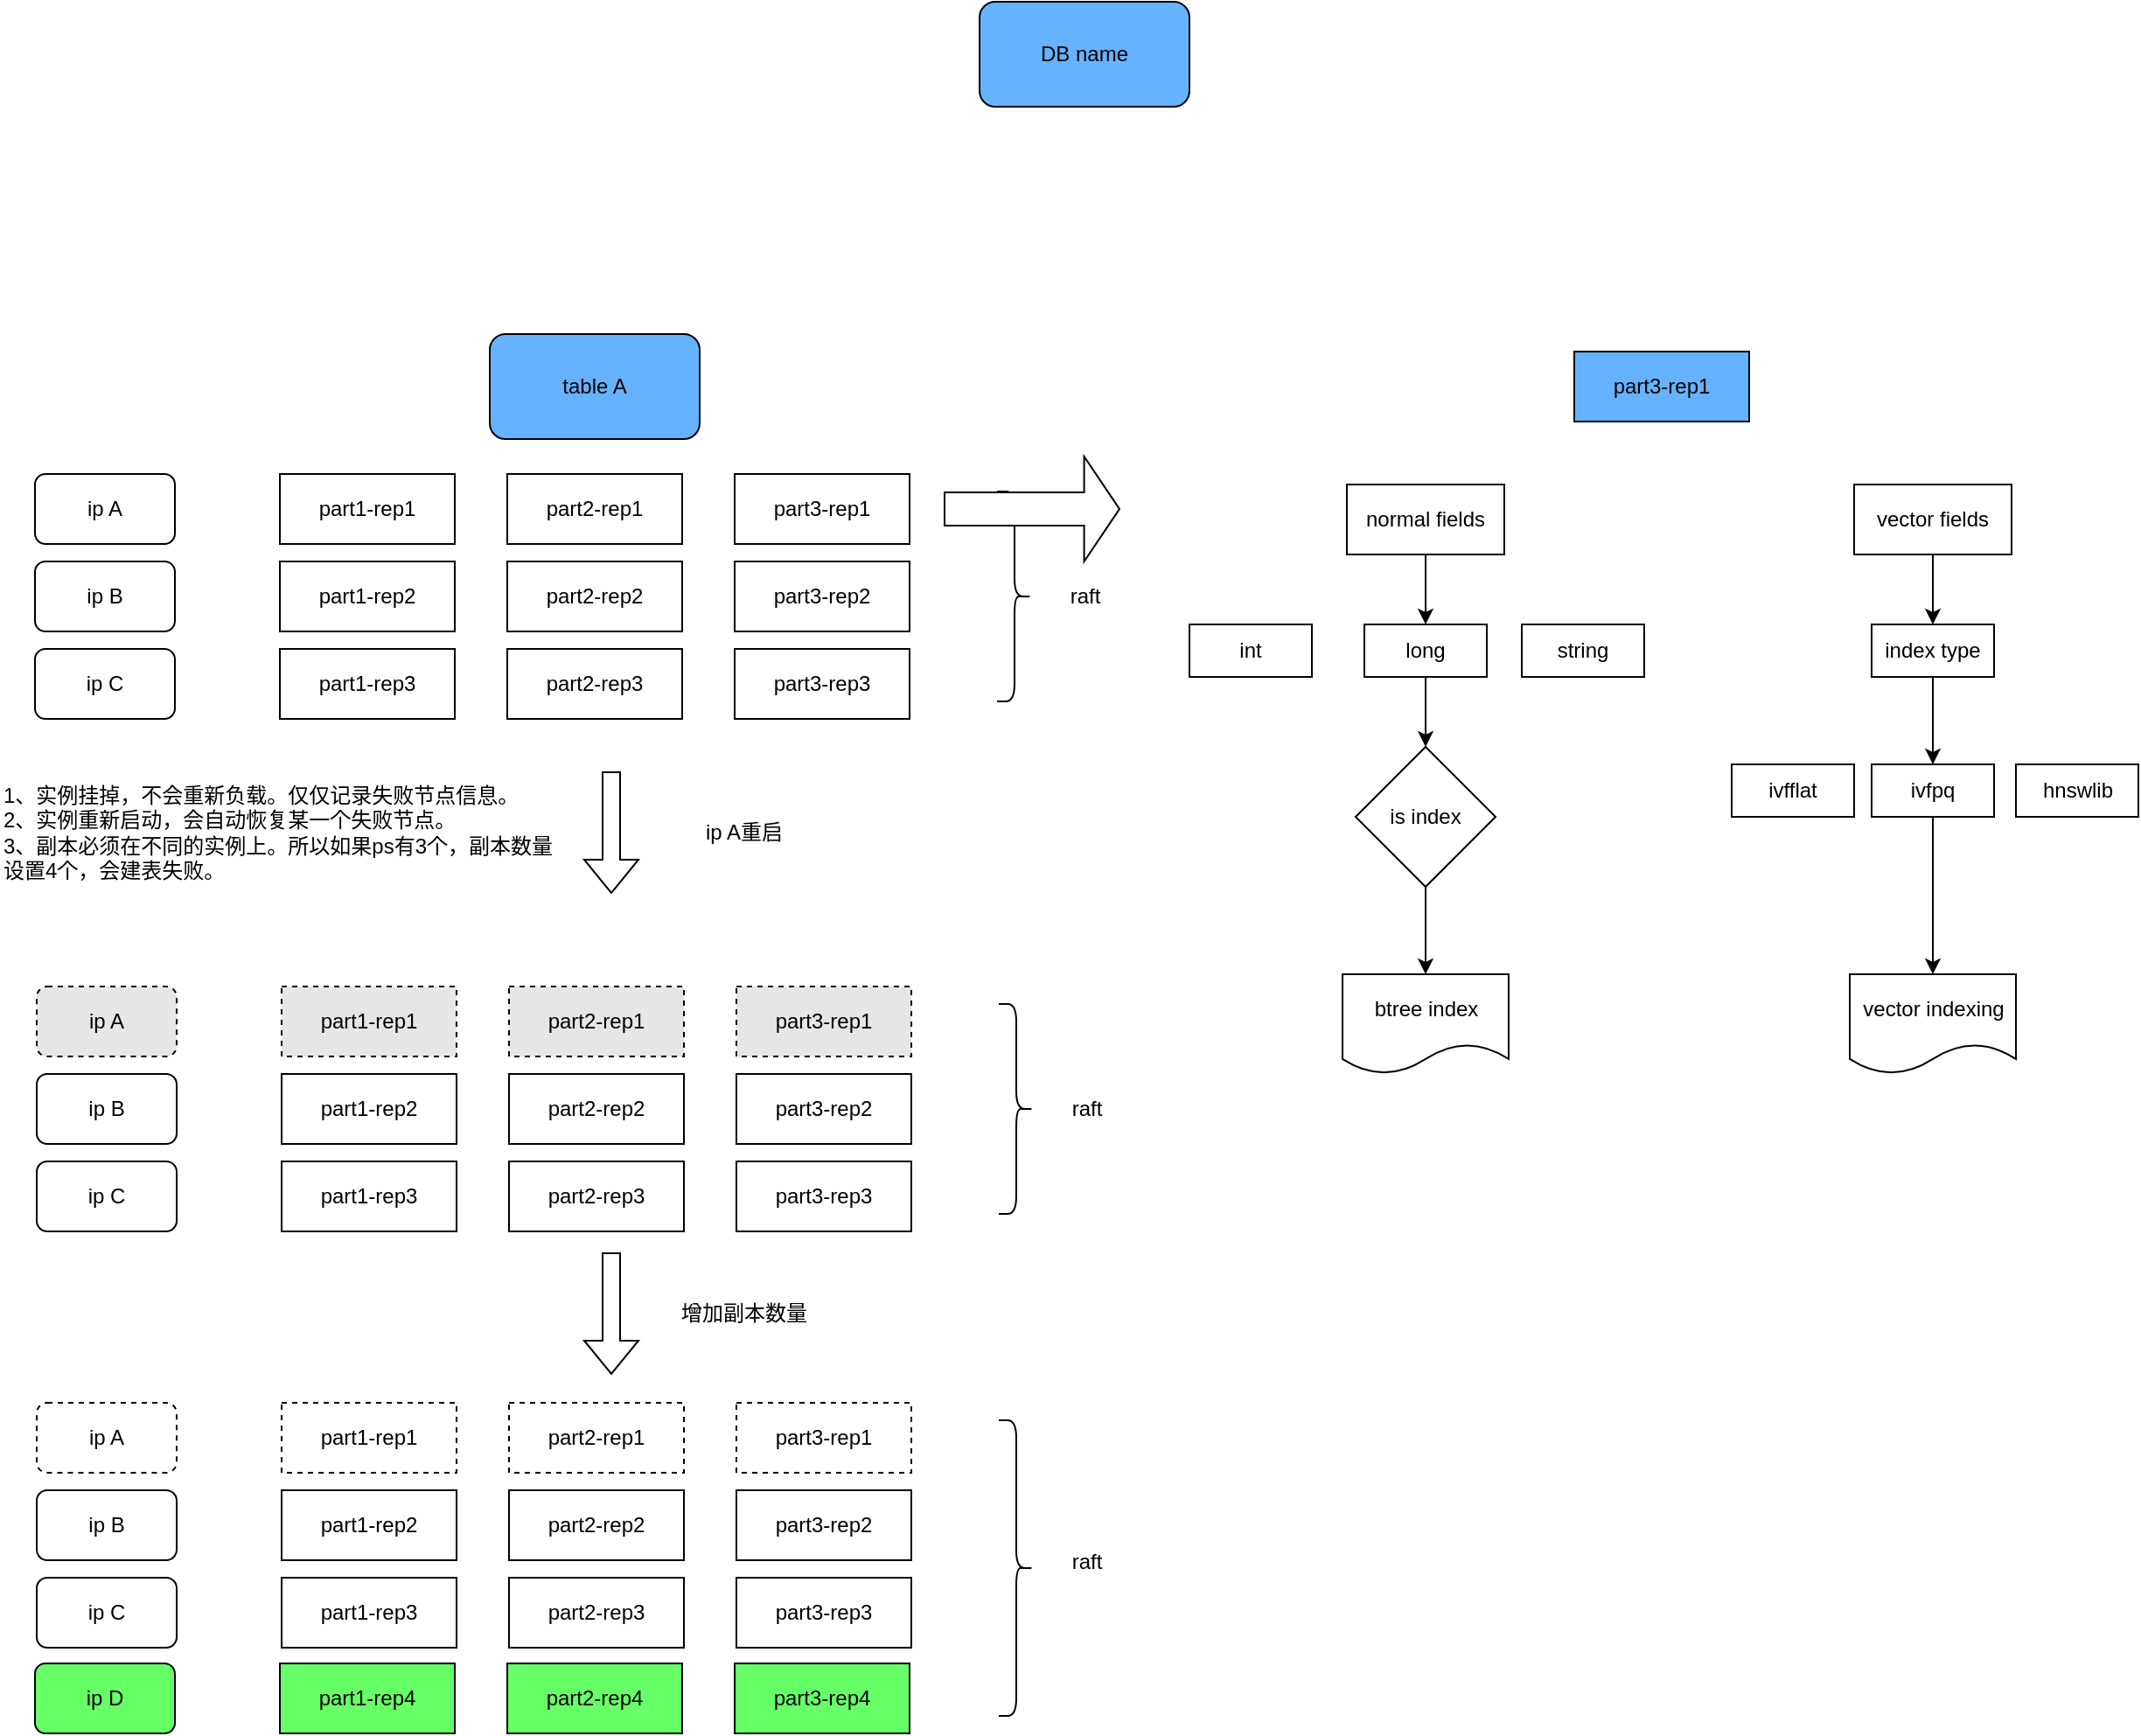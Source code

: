 <mxfile version="21.3.2" type="github">
  <diagram id="OmJOjnzRRDfr44sqibyR" name="第 1 页">
    <mxGraphModel dx="1434" dy="939" grid="1" gridSize="10" guides="1" tooltips="1" connect="1" arrows="1" fold="1" page="1" pageScale="1" pageWidth="3300" pageHeight="4681" math="0" shadow="0">
      <root>
        <mxCell id="0" />
        <mxCell id="1" parent="0" />
        <mxCell id="B3txuUKtqFChG4fmERYr-1" value="table A" style="rounded=1;whiteSpace=wrap;html=1;fillColor=#66B2FF;" parent="1" vertex="1">
          <mxGeometry x="340" y="230" width="120" height="60" as="geometry" />
        </mxCell>
        <mxCell id="B3txuUKtqFChG4fmERYr-2" value="part1-rep1" style="rounded=0;whiteSpace=wrap;html=1;" parent="1" vertex="1">
          <mxGeometry x="220" y="310" width="100" height="40" as="geometry" />
        </mxCell>
        <mxCell id="B3txuUKtqFChG4fmERYr-5" value="part1-rep2" style="rounded=0;whiteSpace=wrap;html=1;" parent="1" vertex="1">
          <mxGeometry x="220" y="360" width="100" height="40" as="geometry" />
        </mxCell>
        <mxCell id="B3txuUKtqFChG4fmERYr-6" value="part1-rep3" style="rounded=0;whiteSpace=wrap;html=1;" parent="1" vertex="1">
          <mxGeometry x="220" y="410" width="100" height="40" as="geometry" />
        </mxCell>
        <mxCell id="B3txuUKtqFChG4fmERYr-11" value="part2-rep1" style="rounded=0;whiteSpace=wrap;html=1;" parent="1" vertex="1">
          <mxGeometry x="350" y="310" width="100" height="40" as="geometry" />
        </mxCell>
        <mxCell id="B3txuUKtqFChG4fmERYr-12" value="part2-rep2" style="rounded=0;whiteSpace=wrap;html=1;" parent="1" vertex="1">
          <mxGeometry x="350" y="360" width="100" height="40" as="geometry" />
        </mxCell>
        <mxCell id="B3txuUKtqFChG4fmERYr-13" value="part2-rep3" style="rounded=0;whiteSpace=wrap;html=1;" parent="1" vertex="1">
          <mxGeometry x="350" y="410" width="100" height="40" as="geometry" />
        </mxCell>
        <mxCell id="B3txuUKtqFChG4fmERYr-14" value="part3-rep1" style="rounded=0;whiteSpace=wrap;html=1;" parent="1" vertex="1">
          <mxGeometry x="480" y="310" width="100" height="40" as="geometry" />
        </mxCell>
        <mxCell id="B3txuUKtqFChG4fmERYr-15" value="part3-rep2" style="rounded=0;whiteSpace=wrap;html=1;" parent="1" vertex="1">
          <mxGeometry x="480" y="360" width="100" height="40" as="geometry" />
        </mxCell>
        <mxCell id="B3txuUKtqFChG4fmERYr-16" value="part3-rep3" style="rounded=0;whiteSpace=wrap;html=1;" parent="1" vertex="1">
          <mxGeometry x="480" y="410" width="100" height="40" as="geometry" />
        </mxCell>
        <mxCell id="B3txuUKtqFChG4fmERYr-17" value="" style="shape=curlyBracket;whiteSpace=wrap;html=1;rounded=1;flipH=1;" parent="1" vertex="1">
          <mxGeometry x="630" y="320" width="20" height="120" as="geometry" />
        </mxCell>
        <mxCell id="B3txuUKtqFChG4fmERYr-19" value="raft" style="text;html=1;resizable=0;autosize=1;align=center;verticalAlign=middle;points=[];fillColor=none;strokeColor=none;rounded=0;" parent="1" vertex="1">
          <mxGeometry x="660" y="365" width="40" height="30" as="geometry" />
        </mxCell>
        <mxCell id="B3txuUKtqFChG4fmERYr-24" value="ip A" style="rounded=1;whiteSpace=wrap;html=1;" parent="1" vertex="1">
          <mxGeometry x="80" y="310" width="80" height="40" as="geometry" />
        </mxCell>
        <mxCell id="B3txuUKtqFChG4fmERYr-25" value="ip B" style="rounded=1;whiteSpace=wrap;html=1;" parent="1" vertex="1">
          <mxGeometry x="80" y="360" width="80" height="40" as="geometry" />
        </mxCell>
        <mxCell id="B3txuUKtqFChG4fmERYr-26" value="ip C" style="rounded=1;whiteSpace=wrap;html=1;" parent="1" vertex="1">
          <mxGeometry x="80" y="410" width="80" height="40" as="geometry" />
        </mxCell>
        <mxCell id="B3txuUKtqFChG4fmERYr-28" value="part1-rep1" style="rounded=0;whiteSpace=wrap;html=1;dashed=1;fillColor=#E6E6E6;" parent="1" vertex="1">
          <mxGeometry x="221" y="603" width="100" height="40" as="geometry" />
        </mxCell>
        <mxCell id="B3txuUKtqFChG4fmERYr-29" value="part1-rep2" style="rounded=0;whiteSpace=wrap;html=1;" parent="1" vertex="1">
          <mxGeometry x="221" y="653" width="100" height="40" as="geometry" />
        </mxCell>
        <mxCell id="B3txuUKtqFChG4fmERYr-30" value="part1-rep3" style="rounded=0;whiteSpace=wrap;html=1;" parent="1" vertex="1">
          <mxGeometry x="221" y="703" width="100" height="40" as="geometry" />
        </mxCell>
        <mxCell id="B3txuUKtqFChG4fmERYr-31" value="part2-rep1" style="rounded=0;whiteSpace=wrap;html=1;dashed=1;fillColor=#E6E6E6;" parent="1" vertex="1">
          <mxGeometry x="351" y="603" width="100" height="40" as="geometry" />
        </mxCell>
        <mxCell id="B3txuUKtqFChG4fmERYr-32" value="part2-rep2" style="rounded=0;whiteSpace=wrap;html=1;" parent="1" vertex="1">
          <mxGeometry x="351" y="653" width="100" height="40" as="geometry" />
        </mxCell>
        <mxCell id="B3txuUKtqFChG4fmERYr-33" value="part2-rep3" style="rounded=0;whiteSpace=wrap;html=1;" parent="1" vertex="1">
          <mxGeometry x="351" y="703" width="100" height="40" as="geometry" />
        </mxCell>
        <mxCell id="B3txuUKtqFChG4fmERYr-34" value="part3-rep1" style="rounded=0;whiteSpace=wrap;html=1;dashed=1;fillColor=#E6E6E6;" parent="1" vertex="1">
          <mxGeometry x="481" y="603" width="100" height="40" as="geometry" />
        </mxCell>
        <mxCell id="B3txuUKtqFChG4fmERYr-35" value="part3-rep2" style="rounded=0;whiteSpace=wrap;html=1;" parent="1" vertex="1">
          <mxGeometry x="481" y="653" width="100" height="40" as="geometry" />
        </mxCell>
        <mxCell id="B3txuUKtqFChG4fmERYr-36" value="part3-rep3" style="rounded=0;whiteSpace=wrap;html=1;" parent="1" vertex="1">
          <mxGeometry x="481" y="703" width="100" height="40" as="geometry" />
        </mxCell>
        <mxCell id="B3txuUKtqFChG4fmERYr-37" value="" style="shape=curlyBracket;whiteSpace=wrap;html=1;rounded=1;flipH=1;" parent="1" vertex="1">
          <mxGeometry x="631" y="613" width="20" height="120" as="geometry" />
        </mxCell>
        <mxCell id="B3txuUKtqFChG4fmERYr-38" value="raft" style="text;html=1;resizable=0;autosize=1;align=center;verticalAlign=middle;points=[];fillColor=none;strokeColor=none;rounded=0;" parent="1" vertex="1">
          <mxGeometry x="661" y="658" width="40" height="30" as="geometry" />
        </mxCell>
        <mxCell id="B3txuUKtqFChG4fmERYr-39" value="ip A" style="rounded=1;whiteSpace=wrap;html=1;dashed=1;fillColor=#E6E6E6;" parent="1" vertex="1">
          <mxGeometry x="81" y="603" width="80" height="40" as="geometry" />
        </mxCell>
        <mxCell id="B3txuUKtqFChG4fmERYr-40" value="ip B" style="rounded=1;whiteSpace=wrap;html=1;" parent="1" vertex="1">
          <mxGeometry x="81" y="653" width="80" height="40" as="geometry" />
        </mxCell>
        <mxCell id="B3txuUKtqFChG4fmERYr-41" value="ip C" style="rounded=1;whiteSpace=wrap;html=1;" parent="1" vertex="1">
          <mxGeometry x="81" y="703" width="80" height="40" as="geometry" />
        </mxCell>
        <mxCell id="B3txuUKtqFChG4fmERYr-42" value="" style="shape=flexArrow;endArrow=classic;html=1;rounded=0;" parent="1" edge="1">
          <mxGeometry width="50" height="50" relative="1" as="geometry">
            <mxPoint x="409.5" y="480" as="sourcePoint" />
            <mxPoint x="409.5" y="550" as="targetPoint" />
          </mxGeometry>
        </mxCell>
        <mxCell id="B3txuUKtqFChG4fmERYr-43" value="ip A重启" style="text;html=1;resizable=0;autosize=1;align=center;verticalAlign=middle;points=[];fillColor=none;strokeColor=none;rounded=0;dashed=1;" parent="1" vertex="1">
          <mxGeometry x="450" y="500" width="70" height="30" as="geometry" />
        </mxCell>
        <mxCell id="k96Ba4YCCgsRf-8F7wIf-1" value="DB name" style="rounded=1;whiteSpace=wrap;html=1;fillColor=#66B2FF;" parent="1" vertex="1">
          <mxGeometry x="620" y="40" width="120" height="60" as="geometry" />
        </mxCell>
        <mxCell id="k96Ba4YCCgsRf-8F7wIf-3" value="1、实例挂掉，不会重新负载。仅仅记录失败节点信息。&lt;br&gt;&lt;div style=&quot;&quot;&gt;&lt;span style=&quot;background-color: initial;&quot;&gt;2、实例重新启动，会自动恢复某一个失败节点。&lt;/span&gt;&lt;/div&gt;&lt;div style=&quot;&quot;&gt;&lt;span style=&quot;background-color: initial;&quot;&gt;3、副本必须在不同的实例上。所以如果ps有3个，&lt;/span&gt;&lt;span style=&quot;background-color: initial;&quot;&gt;副本数量&lt;/span&gt;&lt;/div&gt;&lt;div style=&quot;&quot;&gt;&lt;span style=&quot;background-color: initial;&quot;&gt;设置4个，会建表失败。&lt;/span&gt;&lt;/div&gt;" style="text;html=1;resizable=0;autosize=1;align=left;verticalAlign=middle;points=[];fillColor=none;strokeColor=none;rounded=0;dashed=1;" parent="1" vertex="1">
          <mxGeometry x="60" y="480" width="340" height="70" as="geometry" />
        </mxCell>
        <mxCell id="k96Ba4YCCgsRf-8F7wIf-4" value="part1-rep1" style="rounded=0;whiteSpace=wrap;html=1;dashed=1;" parent="1" vertex="1">
          <mxGeometry x="221" y="841" width="100" height="40" as="geometry" />
        </mxCell>
        <mxCell id="k96Ba4YCCgsRf-8F7wIf-5" value="part1-rep2" style="rounded=0;whiteSpace=wrap;html=1;" parent="1" vertex="1">
          <mxGeometry x="221" y="891" width="100" height="40" as="geometry" />
        </mxCell>
        <mxCell id="k96Ba4YCCgsRf-8F7wIf-6" value="part1-rep3" style="rounded=0;whiteSpace=wrap;html=1;" parent="1" vertex="1">
          <mxGeometry x="221" y="941" width="100" height="40" as="geometry" />
        </mxCell>
        <mxCell id="k96Ba4YCCgsRf-8F7wIf-7" value="part2-rep1" style="rounded=0;whiteSpace=wrap;html=1;dashed=1;" parent="1" vertex="1">
          <mxGeometry x="351" y="841" width="100" height="40" as="geometry" />
        </mxCell>
        <mxCell id="k96Ba4YCCgsRf-8F7wIf-8" value="part2-rep2" style="rounded=0;whiteSpace=wrap;html=1;" parent="1" vertex="1">
          <mxGeometry x="351" y="891" width="100" height="40" as="geometry" />
        </mxCell>
        <mxCell id="k96Ba4YCCgsRf-8F7wIf-9" value="part2-rep3" style="rounded=0;whiteSpace=wrap;html=1;" parent="1" vertex="1">
          <mxGeometry x="351" y="941" width="100" height="40" as="geometry" />
        </mxCell>
        <mxCell id="k96Ba4YCCgsRf-8F7wIf-10" value="part3-rep1" style="rounded=0;whiteSpace=wrap;html=1;dashed=1;" parent="1" vertex="1">
          <mxGeometry x="481" y="841" width="100" height="40" as="geometry" />
        </mxCell>
        <mxCell id="k96Ba4YCCgsRf-8F7wIf-11" value="part3-rep2" style="rounded=0;whiteSpace=wrap;html=1;" parent="1" vertex="1">
          <mxGeometry x="481" y="891" width="100" height="40" as="geometry" />
        </mxCell>
        <mxCell id="k96Ba4YCCgsRf-8F7wIf-12" value="part3-rep3" style="rounded=0;whiteSpace=wrap;html=1;" parent="1" vertex="1">
          <mxGeometry x="481" y="941" width="100" height="40" as="geometry" />
        </mxCell>
        <mxCell id="k96Ba4YCCgsRf-8F7wIf-13" value="" style="shape=curlyBracket;whiteSpace=wrap;html=1;rounded=1;flipH=1;" parent="1" vertex="1">
          <mxGeometry x="631" y="851" width="20" height="169" as="geometry" />
        </mxCell>
        <mxCell id="k96Ba4YCCgsRf-8F7wIf-14" value="raft" style="text;html=1;resizable=0;autosize=1;align=center;verticalAlign=middle;points=[];fillColor=none;strokeColor=none;rounded=0;" parent="1" vertex="1">
          <mxGeometry x="661" y="917" width="40" height="30" as="geometry" />
        </mxCell>
        <mxCell id="k96Ba4YCCgsRf-8F7wIf-15" value="ip A" style="rounded=1;whiteSpace=wrap;html=1;dashed=1;" parent="1" vertex="1">
          <mxGeometry x="81" y="841" width="80" height="40" as="geometry" />
        </mxCell>
        <mxCell id="k96Ba4YCCgsRf-8F7wIf-16" value="ip B" style="rounded=1;whiteSpace=wrap;html=1;" parent="1" vertex="1">
          <mxGeometry x="81" y="891" width="80" height="40" as="geometry" />
        </mxCell>
        <mxCell id="k96Ba4YCCgsRf-8F7wIf-17" value="ip C" style="rounded=1;whiteSpace=wrap;html=1;" parent="1" vertex="1">
          <mxGeometry x="81" y="941" width="80" height="40" as="geometry" />
        </mxCell>
        <mxCell id="k96Ba4YCCgsRf-8F7wIf-18" value="" style="shape=flexArrow;endArrow=classic;html=1;rounded=0;" parent="1" edge="1">
          <mxGeometry width="50" height="50" relative="1" as="geometry">
            <mxPoint x="409.5" y="755" as="sourcePoint" />
            <mxPoint x="409.5" y="825" as="targetPoint" />
          </mxGeometry>
        </mxCell>
        <mxCell id="k96Ba4YCCgsRf-8F7wIf-19" value="增加副本数量" style="text;html=1;resizable=0;autosize=1;align=center;verticalAlign=middle;points=[];fillColor=none;strokeColor=none;rounded=0;dashed=1;" parent="1" vertex="1">
          <mxGeometry x="435" y="775" width="100" height="30" as="geometry" />
        </mxCell>
        <mxCell id="k96Ba4YCCgsRf-8F7wIf-20" value="part1-rep4" style="rounded=0;whiteSpace=wrap;html=1;fillColor=#66FF66;" parent="1" vertex="1">
          <mxGeometry x="220" y="990" width="100" height="40" as="geometry" />
        </mxCell>
        <mxCell id="k96Ba4YCCgsRf-8F7wIf-21" value="part2-rep4" style="rounded=0;whiteSpace=wrap;html=1;fillColor=#66FF66;" parent="1" vertex="1">
          <mxGeometry x="350" y="990" width="100" height="40" as="geometry" />
        </mxCell>
        <mxCell id="k96Ba4YCCgsRf-8F7wIf-22" value="part3-rep4" style="rounded=0;whiteSpace=wrap;html=1;fillColor=#66FF66;" parent="1" vertex="1">
          <mxGeometry x="480" y="990" width="100" height="40" as="geometry" />
        </mxCell>
        <mxCell id="k96Ba4YCCgsRf-8F7wIf-23" value="ip D" style="rounded=1;whiteSpace=wrap;html=1;fillColor=#66FF66;" parent="1" vertex="1">
          <mxGeometry x="80" y="990" width="80" height="40" as="geometry" />
        </mxCell>
        <mxCell id="RFWgF421zI5ZB0YwdVac-1" style="edgeStyle=orthogonalEdgeStyle;rounded=0;orthogonalLoop=1;jettySize=auto;html=1;exitX=0.5;exitY=1;exitDx=0;exitDy=0;entryX=0.5;entryY=0;entryDx=0;entryDy=0;" edge="1" parent="1" source="k96Ba4YCCgsRf-8F7wIf-24" target="k96Ba4YCCgsRf-8F7wIf-29">
          <mxGeometry relative="1" as="geometry" />
        </mxCell>
        <mxCell id="k96Ba4YCCgsRf-8F7wIf-24" value="normal fields" style="rounded=0;whiteSpace=wrap;html=1;" parent="1" vertex="1">
          <mxGeometry x="830" y="316" width="90" height="40" as="geometry" />
        </mxCell>
        <mxCell id="RFWgF421zI5ZB0YwdVac-2" style="edgeStyle=orthogonalEdgeStyle;rounded=0;orthogonalLoop=1;jettySize=auto;html=1;exitX=0.5;exitY=1;exitDx=0;exitDy=0;entryX=0.5;entryY=0;entryDx=0;entryDy=0;" edge="1" parent="1" source="k96Ba4YCCgsRf-8F7wIf-27" target="k96Ba4YCCgsRf-8F7wIf-31">
          <mxGeometry relative="1" as="geometry" />
        </mxCell>
        <mxCell id="k96Ba4YCCgsRf-8F7wIf-27" value="vector fields" style="rounded=0;whiteSpace=wrap;html=1;" parent="1" vertex="1">
          <mxGeometry x="1120" y="316" width="90" height="40" as="geometry" />
        </mxCell>
        <mxCell id="k96Ba4YCCgsRf-8F7wIf-28" value="int" style="rounded=0;whiteSpace=wrap;html=1;" parent="1" vertex="1">
          <mxGeometry x="740" y="396" width="70" height="30" as="geometry" />
        </mxCell>
        <mxCell id="k96Ba4YCCgsRf-8F7wIf-35" style="edgeStyle=orthogonalEdgeStyle;rounded=0;orthogonalLoop=1;jettySize=auto;html=1;exitX=0.5;exitY=1;exitDx=0;exitDy=0;entryX=0.5;entryY=0;entryDx=0;entryDy=0;" parent="1" source="k96Ba4YCCgsRf-8F7wIf-29" target="k96Ba4YCCgsRf-8F7wIf-33" edge="1">
          <mxGeometry relative="1" as="geometry" />
        </mxCell>
        <mxCell id="k96Ba4YCCgsRf-8F7wIf-29" value="long" style="rounded=0;whiteSpace=wrap;html=1;" parent="1" vertex="1">
          <mxGeometry x="840" y="396" width="70" height="30" as="geometry" />
        </mxCell>
        <mxCell id="k96Ba4YCCgsRf-8F7wIf-30" value="string" style="rounded=0;whiteSpace=wrap;html=1;" parent="1" vertex="1">
          <mxGeometry x="930" y="396" width="70" height="30" as="geometry" />
        </mxCell>
        <mxCell id="RFWgF421zI5ZB0YwdVac-3" style="edgeStyle=orthogonalEdgeStyle;rounded=0;orthogonalLoop=1;jettySize=auto;html=1;exitX=0.5;exitY=1;exitDx=0;exitDy=0;entryX=0.5;entryY=0;entryDx=0;entryDy=0;" edge="1" parent="1" source="k96Ba4YCCgsRf-8F7wIf-31" target="RFWgF421zI5ZB0YwdVac-5">
          <mxGeometry relative="1" as="geometry">
            <mxPoint x="1165" y="456" as="targetPoint" />
          </mxGeometry>
        </mxCell>
        <mxCell id="k96Ba4YCCgsRf-8F7wIf-31" value="index type" style="rounded=0;whiteSpace=wrap;html=1;" parent="1" vertex="1">
          <mxGeometry x="1130" y="396" width="70" height="30" as="geometry" />
        </mxCell>
        <mxCell id="k96Ba4YCCgsRf-8F7wIf-36" style="edgeStyle=orthogonalEdgeStyle;rounded=0;orthogonalLoop=1;jettySize=auto;html=1;exitX=0.5;exitY=1;exitDx=0;exitDy=0;" parent="1" source="k96Ba4YCCgsRf-8F7wIf-33" target="k96Ba4YCCgsRf-8F7wIf-34" edge="1">
          <mxGeometry relative="1" as="geometry" />
        </mxCell>
        <mxCell id="k96Ba4YCCgsRf-8F7wIf-33" value="is index" style="rhombus;whiteSpace=wrap;html=1;" parent="1" vertex="1">
          <mxGeometry x="835" y="466" width="80" height="80" as="geometry" />
        </mxCell>
        <mxCell id="k96Ba4YCCgsRf-8F7wIf-34" value="btree index" style="shape=document;whiteSpace=wrap;html=1;boundedLbl=1;" parent="1" vertex="1">
          <mxGeometry x="827.5" y="596" width="95" height="57" as="geometry" />
        </mxCell>
        <mxCell id="k96Ba4YCCgsRf-8F7wIf-38" value="vector indexing" style="shape=document;whiteSpace=wrap;html=1;boundedLbl=1;" parent="1" vertex="1">
          <mxGeometry x="1117.5" y="596" width="95" height="57" as="geometry" />
        </mxCell>
        <mxCell id="RFWgF421zI5ZB0YwdVac-4" value="ivfflat" style="rounded=0;whiteSpace=wrap;html=1;" vertex="1" parent="1">
          <mxGeometry x="1050" y="476" width="70" height="30" as="geometry" />
        </mxCell>
        <mxCell id="RFWgF421zI5ZB0YwdVac-7" style="edgeStyle=orthogonalEdgeStyle;rounded=0;orthogonalLoop=1;jettySize=auto;html=1;exitX=0.5;exitY=1;exitDx=0;exitDy=0;" edge="1" parent="1" source="RFWgF421zI5ZB0YwdVac-5" target="k96Ba4YCCgsRf-8F7wIf-38">
          <mxGeometry relative="1" as="geometry" />
        </mxCell>
        <mxCell id="RFWgF421zI5ZB0YwdVac-5" value="ivfpq" style="rounded=0;whiteSpace=wrap;html=1;" vertex="1" parent="1">
          <mxGeometry x="1130" y="476" width="70" height="30" as="geometry" />
        </mxCell>
        <mxCell id="RFWgF421zI5ZB0YwdVac-6" value="hnswlib" style="rounded=0;whiteSpace=wrap;html=1;" vertex="1" parent="1">
          <mxGeometry x="1212.5" y="476" width="70" height="30" as="geometry" />
        </mxCell>
        <mxCell id="RFWgF421zI5ZB0YwdVac-8" value="part3-rep1" style="rounded=0;whiteSpace=wrap;html=1;fillColor=#66B2FF;" vertex="1" parent="1">
          <mxGeometry x="960" y="240" width="100" height="40" as="geometry" />
        </mxCell>
        <mxCell id="RFWgF421zI5ZB0YwdVac-9" value="" style="shape=singleArrow;whiteSpace=wrap;html=1;arrowWidth=0.315;arrowSize=0.202;" vertex="1" parent="1">
          <mxGeometry x="600" y="300" width="100" height="60" as="geometry" />
        </mxCell>
      </root>
    </mxGraphModel>
  </diagram>
</mxfile>
